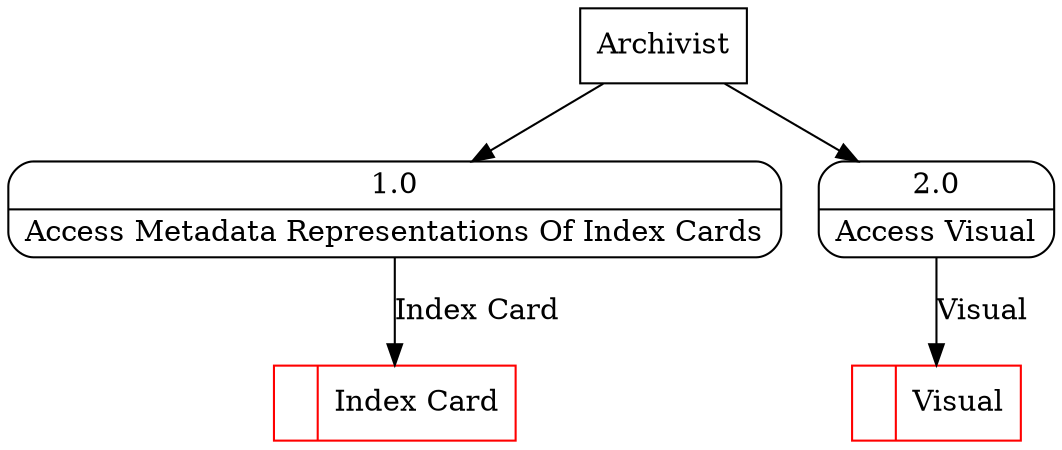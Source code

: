 digraph dfd2{ 
node[shape=record]
200 [label="<f0>  |<f1> Visual " color=red];
201 [label="<f0>  |<f1> Index Card " color=red];
202 [label="Archivist" shape=box];
203 [label="{<f0> 1.0|<f1> Access Metadata Representations Of Index Cards }" shape=Mrecord];
204 [label="{<f0> 2.0|<f1> Access Visual }" shape=Mrecord];
202 -> 203
202 -> 204
203 -> 201 [label="Index Card"]
204 -> 200 [label="Visual"]
}